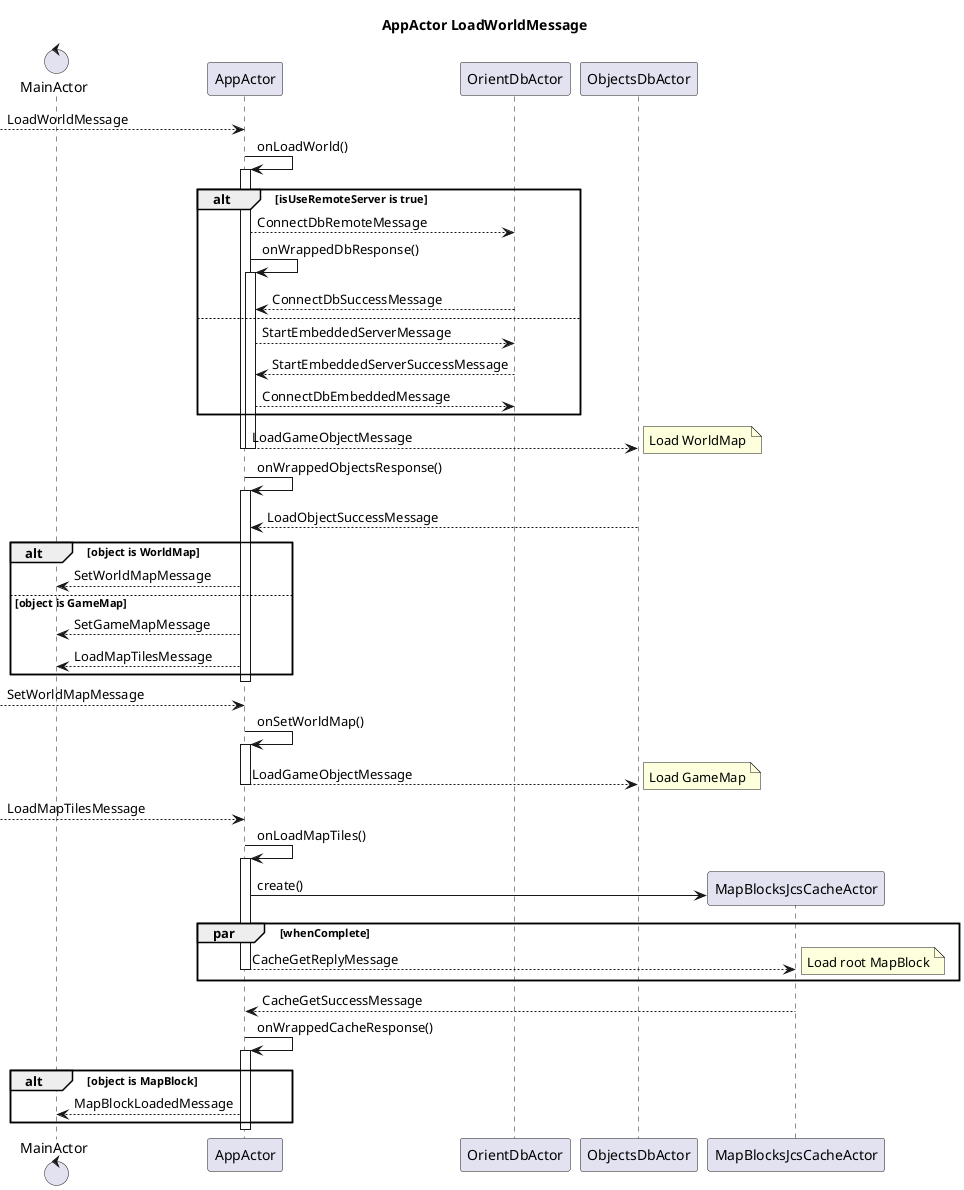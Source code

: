 @startuml
title AppActor LoadWorldMessage

control MainActor as ma
participant AppActor as ac
participant OrientDbActor as orientdba
participant ObjectsDbActor as objectsdba
participant MapBlocksJcsCacheActor as mbjca

--> ac : LoadWorldMessage

ac -> ac ++ : onLoadWorld()

alt isUseRemoteServer is true
ac --> orientdba : ConnectDbRemoteMessage
ac -> ac ++ : onWrappedDbResponse()
orientdba --> ac : ConnectDbSuccessMessage
else
ac --> orientdba : StartEmbeddedServerMessage
orientdba --> ac : StartEmbeddedServerSuccessMessage
ac --> orientdba : ConnectDbEmbeddedMessage
end
ac --> objectsdba : LoadGameObjectMessage
note right: Load WorldMap
deactivate ac
deactivate ac

ac -> ac ++ : onWrappedObjectsResponse()
objectsdba --> ac : LoadObjectSuccessMessage
alt object is WorldMap
ac --> ma : SetWorldMapMessage
else object is GameMap
ac --> ma : SetGameMapMessage
ac --> ma : LoadMapTilesMessage
end
deactivate ac

--> ac : SetWorldMapMessage
ac -> ac ++ : onSetWorldMap()
ac --> objectsdba : LoadGameObjectMessage
note right: Load GameMap
deactivate ac

--> ac : LoadMapTilesMessage
ac -> ac ++ : onLoadMapTiles()
ac -> mbjca ** : create()
par whenComplete
ac --> mbjca : CacheGetReplyMessage
note right: Load root MapBlock
deactivate ac
end
mbjca --> ac : CacheGetSuccessMessage
ac -> ac ++ : onWrappedCacheResponse()
alt object is MapBlock
ac --> ma : MapBlockLoadedMessage
end
deactivate ac

@enduml
